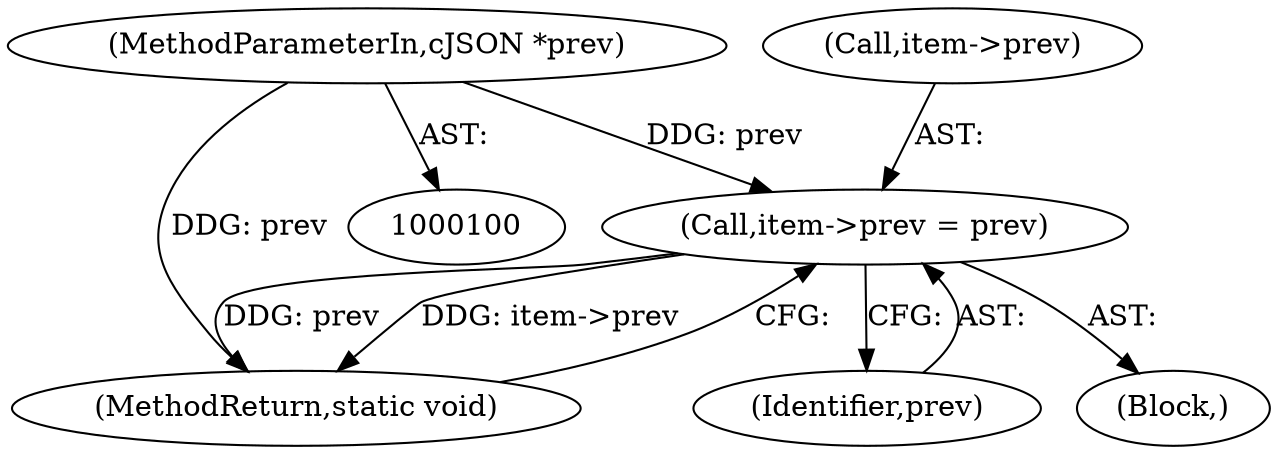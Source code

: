 digraph "1_iperf_91f2fa59e8ed80dfbf400add0164ee0e508e412a_47@pointer" {
"1000109" [label="(Call,item->prev = prev)"];
"1000101" [label="(MethodParameterIn,cJSON *prev)"];
"1000110" [label="(Call,item->prev)"];
"1000101" [label="(MethodParameterIn,cJSON *prev)"];
"1000103" [label="(Block,)"];
"1000114" [label="(MethodReturn,static void)"];
"1000109" [label="(Call,item->prev = prev)"];
"1000113" [label="(Identifier,prev)"];
"1000109" -> "1000103"  [label="AST: "];
"1000109" -> "1000113"  [label="CFG: "];
"1000110" -> "1000109"  [label="AST: "];
"1000113" -> "1000109"  [label="AST: "];
"1000114" -> "1000109"  [label="CFG: "];
"1000109" -> "1000114"  [label="DDG: prev"];
"1000109" -> "1000114"  [label="DDG: item->prev"];
"1000101" -> "1000109"  [label="DDG: prev"];
"1000101" -> "1000100"  [label="AST: "];
"1000101" -> "1000114"  [label="DDG: prev"];
}
